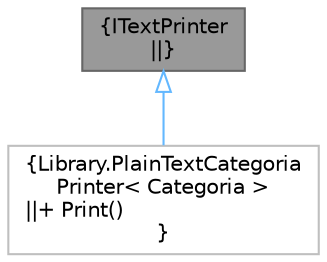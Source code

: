 digraph "ITextPrinter"
{
 // INTERACTIVE_SVG=YES
 // LATEX_PDF_SIZE
  bgcolor="transparent";
  edge [fontname=Helvetica,fontsize=10,labelfontname=Helvetica,labelfontsize=10];
  node [fontname=Helvetica,fontsize=10,shape=box,height=0.2,width=0.4];
  Node1 [label="{ITextPrinter\n||}",height=0.2,width=0.4,color="gray40", fillcolor="grey60", style="filled", fontcolor="black",tooltip=" "];
  Node1 -> Node2 [dir="back",color="steelblue1",style="solid",arrowtail="onormal"];
  Node2 [label="{Library.PlainTextCategoria\lPrinter\< Categoria \>\n||+ Print()\l}",height=0.2,width=0.4,color="grey75", fillcolor="white", style="filled",URL="$classLibrary_1_1PlainTextCategoriaPrinter.html",tooltip=" "];
}
